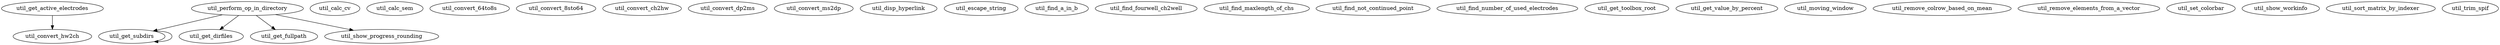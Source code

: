 /* Created by mdot for Matlab */
digraph m2html {
  util_get_active_electrodes -> util_convert_hw2ch;
  util_get_subdirs -> util_get_subdirs;
  util_perform_op_in_directory -> util_get_dirfiles;
  util_perform_op_in_directory -> util_get_fullpath;
  util_perform_op_in_directory -> util_get_subdirs;
  util_perform_op_in_directory -> util_show_progress_rounding;

  util_calc_cv [URL="util_calc_cv.html"];
  util_calc_sem [URL="util_calc_sem.html"];
  util_convert_64to8s [URL="util_convert_64to8s.html"];
  util_convert_8sto64 [URL="util_convert_8sto64.html"];
  util_convert_ch2hw [URL="util_convert_ch2hw.html"];
  util_convert_dp2ms [URL="util_convert_dp2ms.html"];
  util_convert_hw2ch [URL="util_convert_hw2ch.html"];
  util_convert_ms2dp [URL="util_convert_ms2dp.html"];
  util_disp_hyperlink [URL="util_disp_hyperlink.html"];
  util_escape_string [URL="util_escape_string.html"];
  util_find_a_in_b [URL="util_find_a_in_b.html"];
  util_find_fourwell_ch2well [URL="util_find_fourwell_ch2well.html"];
  util_find_maxlength_of_chs [URL="util_find_maxlength_of_chs.html"];
  util_find_not_continued_point [URL="util_find_not_continued_point.html"];
  util_find_number_of_used_electrodes [URL="util_find_number_of_used_electrodes.html"];
  util_get_active_electrodes [URL="util_get_active_electrodes.html"];
  util_get_dirfiles [URL="util_get_dirfiles.html"];
  util_get_fullpath [URL="util_get_fullpath.html"];
  util_get_subdirs [URL="util_get_subdirs.html"];
  util_get_toolbox_root [URL="util_get_toolbox_root.html"];
  util_get_value_by_percent [URL="util_get_value_by_percent.html"];
  util_moving_window [URL="util_moving_window.html"];
  util_perform_op_in_directory [URL="util_perform_op_in_directory.html"];
  util_remove_colrow_based_on_mean [URL="util_remove_colrow_based_on_mean.html"];
  util_remove_elements_from_a_vector [URL="util_remove_elements_from_a_vector.html"];
  util_set_colorbar [URL="util_set_colorbar.html"];
  util_show_progress_rounding [URL="util_show_progress_rounding.html"];
  util_show_workinfo [URL="util_show_workinfo.html"];
  util_sort_matrix_by_indexer [URL="util_sort_matrix_by_indexer.html"];
  util_trim_spif [URL="util_trim_spif.html"];
}